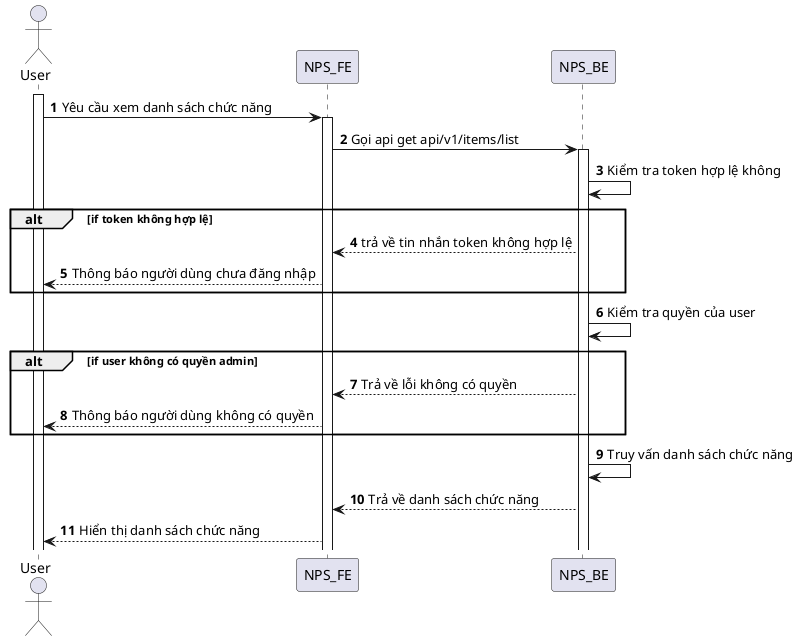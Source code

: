 @startuml
autonumber
actor User
activate User
User -> NPS_FE: Yêu cầu xem danh sách chức năng
activate NPS_FE
NPS_FE -> NPS_BE: Gọi api get api/v1/items/list
activate NPS_BE
NPS_BE -> NPS_BE: Kiểm tra token hợp lệ không
alt if token không hợp lệ
NPS_BE --> NPS_FE: trả về tin nhắn token không hợp lệ
NPS_FE --> User: Thông báo người dùng chưa đăng nhập
end
NPS_BE -> NPS_BE: Kiểm tra quyền của user
alt if user không có quyền admin
NPS_BE --> NPS_FE: Trả về lỗi không có quyền
NPS_FE --> User: Thông báo người dùng không có quyền
end
NPS_BE -> NPS_BE: Truy vấn danh sách chức năng
NPS_BE --> NPS_FE: Trả về danh sách chức năng
NPS_FE --> User: Hiển thị danh sách chức năng
@enduml